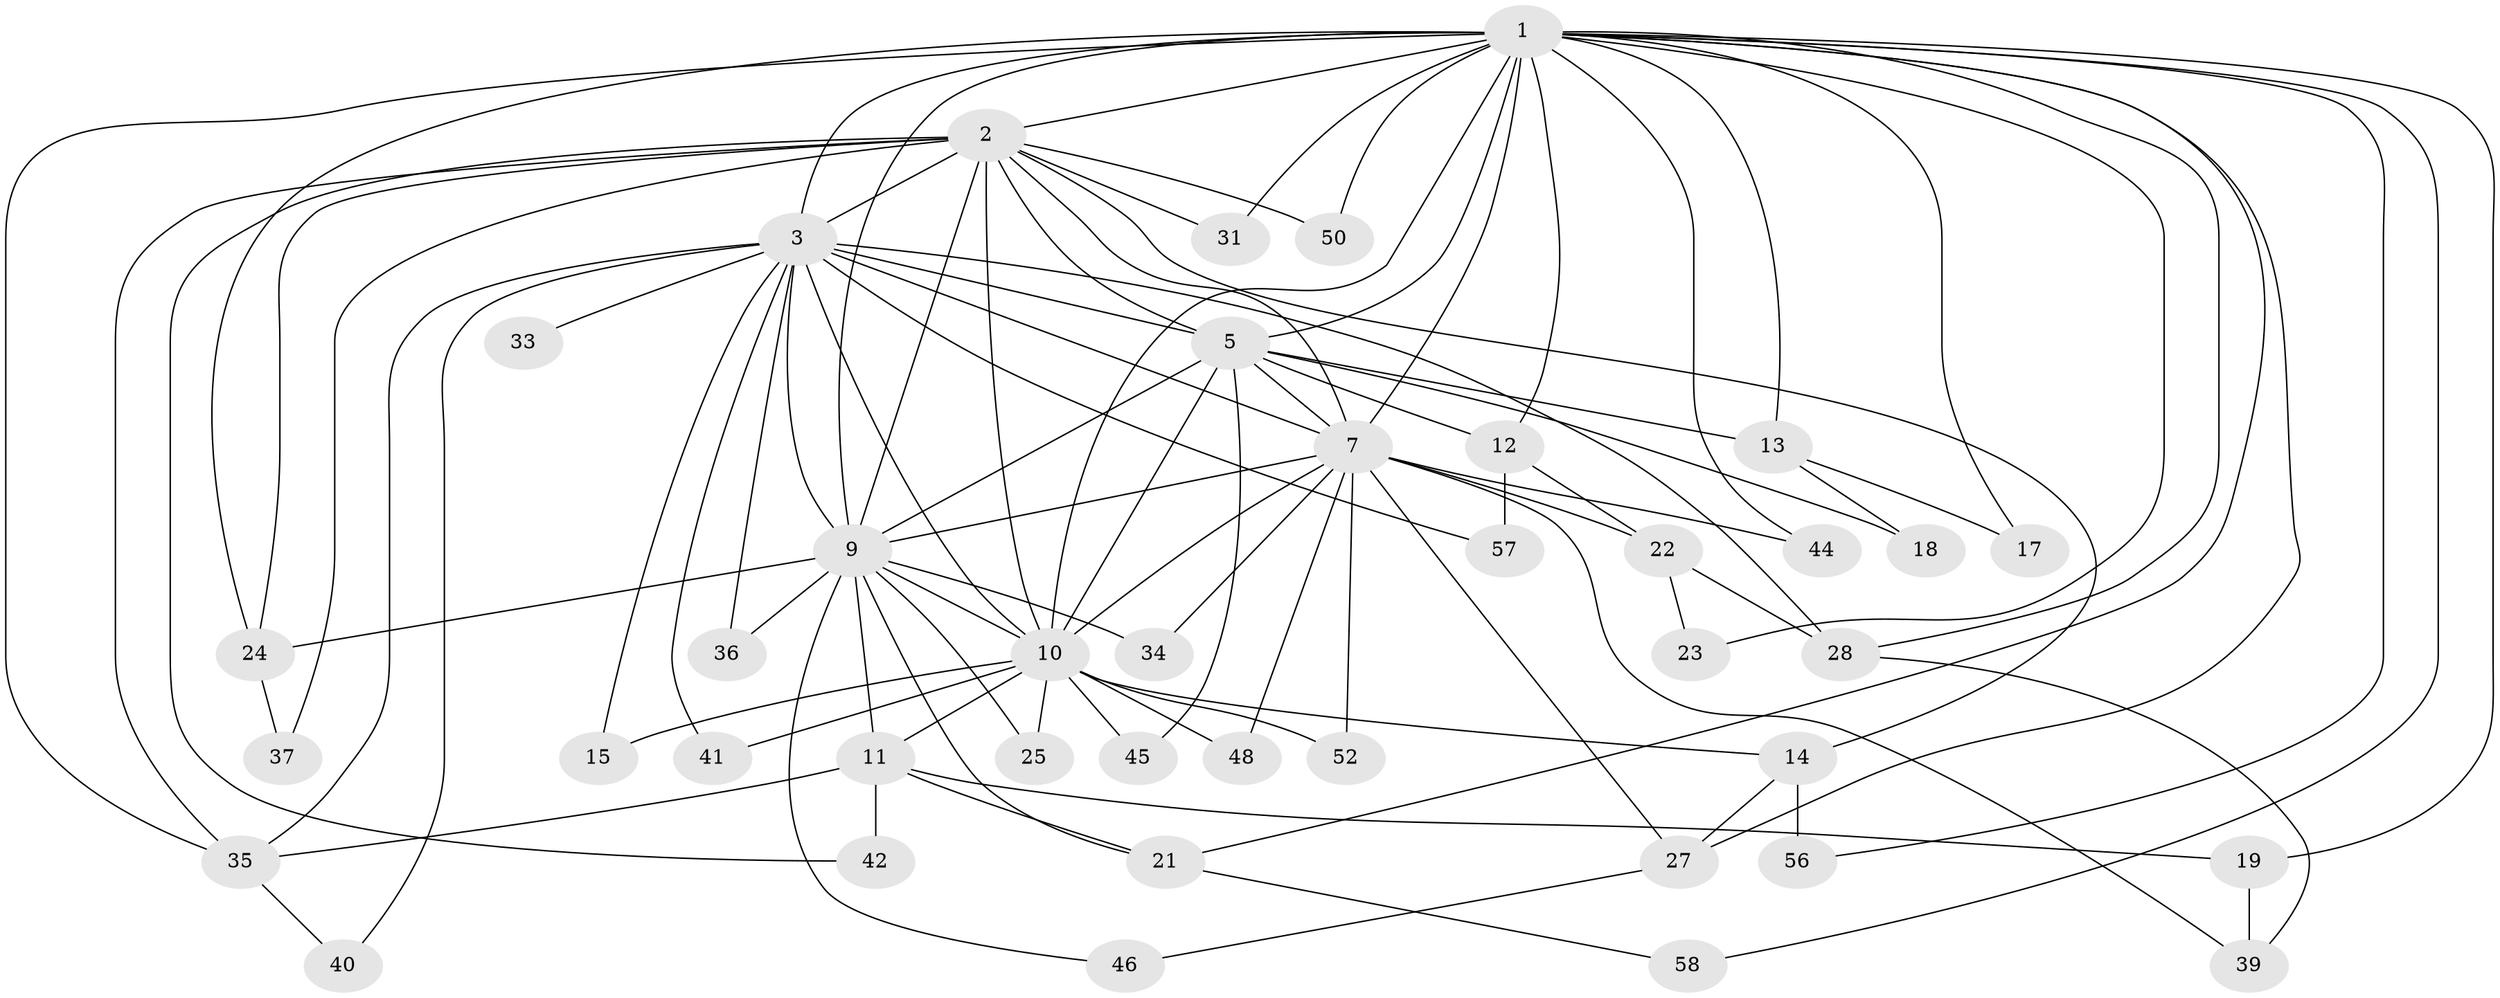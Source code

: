 // Generated by graph-tools (version 1.1) at 2025/23/03/03/25 07:23:37]
// undirected, 41 vertices, 95 edges
graph export_dot {
graph [start="1"]
  node [color=gray90,style=filled];
  1 [super="+6"];
  2 [super="+47"];
  3 [super="+4"];
  5 [super="+16"];
  7 [super="+8"];
  9 [super="+20"];
  10 [super="+49"];
  11 [super="+59"];
  12 [super="+55"];
  13 [super="+29"];
  14 [super="+30"];
  15;
  17;
  18;
  19 [super="+51"];
  21 [super="+53"];
  22 [super="+32"];
  23;
  24 [super="+26"];
  25;
  27;
  28 [super="+54"];
  31;
  33;
  34;
  35 [super="+38"];
  36;
  37;
  39 [super="+43"];
  40;
  41;
  42;
  44;
  45;
  46;
  48;
  50;
  52;
  56;
  57;
  58;
  1 -- 2 [weight=2];
  1 -- 3 [weight=4];
  1 -- 5 [weight=2];
  1 -- 7 [weight=4];
  1 -- 9 [weight=2];
  1 -- 10 [weight=3];
  1 -- 12 [weight=2];
  1 -- 13 [weight=2];
  1 -- 19 [weight=2];
  1 -- 21;
  1 -- 28;
  1 -- 31;
  1 -- 44;
  1 -- 50;
  1 -- 17;
  1 -- 23;
  1 -- 24;
  1 -- 27;
  1 -- 56;
  1 -- 58;
  1 -- 35;
  2 -- 3 [weight=2];
  2 -- 5;
  2 -- 7 [weight=2];
  2 -- 9;
  2 -- 10;
  2 -- 14;
  2 -- 24;
  2 -- 31;
  2 -- 35 [weight=2];
  2 -- 37;
  2 -- 42;
  2 -- 50;
  3 -- 5 [weight=2];
  3 -- 7 [weight=4];
  3 -- 9 [weight=2];
  3 -- 10 [weight=2];
  3 -- 33 [weight=2];
  3 -- 35;
  3 -- 40;
  3 -- 41;
  3 -- 36;
  3 -- 15;
  3 -- 57;
  3 -- 28;
  5 -- 7 [weight=2];
  5 -- 9;
  5 -- 10;
  5 -- 12;
  5 -- 18;
  5 -- 45;
  5 -- 13 [weight=2];
  7 -- 9 [weight=2];
  7 -- 10 [weight=2];
  7 -- 27;
  7 -- 34;
  7 -- 52;
  7 -- 22 [weight=2];
  7 -- 39;
  7 -- 44;
  7 -- 48;
  9 -- 10 [weight=2];
  9 -- 11;
  9 -- 25;
  9 -- 34;
  9 -- 46;
  9 -- 36;
  9 -- 21;
  9 -- 24;
  10 -- 11;
  10 -- 14;
  10 -- 15;
  10 -- 25;
  10 -- 41;
  10 -- 45;
  10 -- 48;
  10 -- 52;
  11 -- 19;
  11 -- 21;
  11 -- 42;
  11 -- 35;
  12 -- 22;
  12 -- 57;
  13 -- 17;
  13 -- 18;
  14 -- 56;
  14 -- 27;
  19 -- 39;
  21 -- 58;
  22 -- 23;
  22 -- 28;
  24 -- 37;
  27 -- 46;
  28 -- 39;
  35 -- 40;
}

